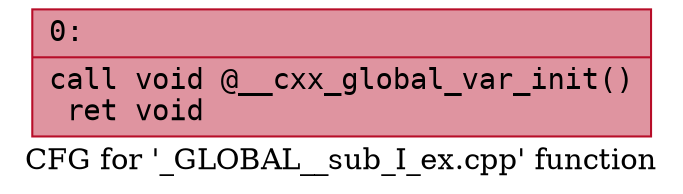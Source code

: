 digraph "CFG for '_GLOBAL__sub_I_ex.cpp' function" {
	label="CFG for '_GLOBAL__sub_I_ex.cpp' function";

	Node0x58f4921d3280 [shape=record,color="#b70d28ff", style=filled, fillcolor="#b70d2870" fontname="Courier",label="{0:\l|  call void @__cxx_global_var_init()\l  ret void\l}"];
}
